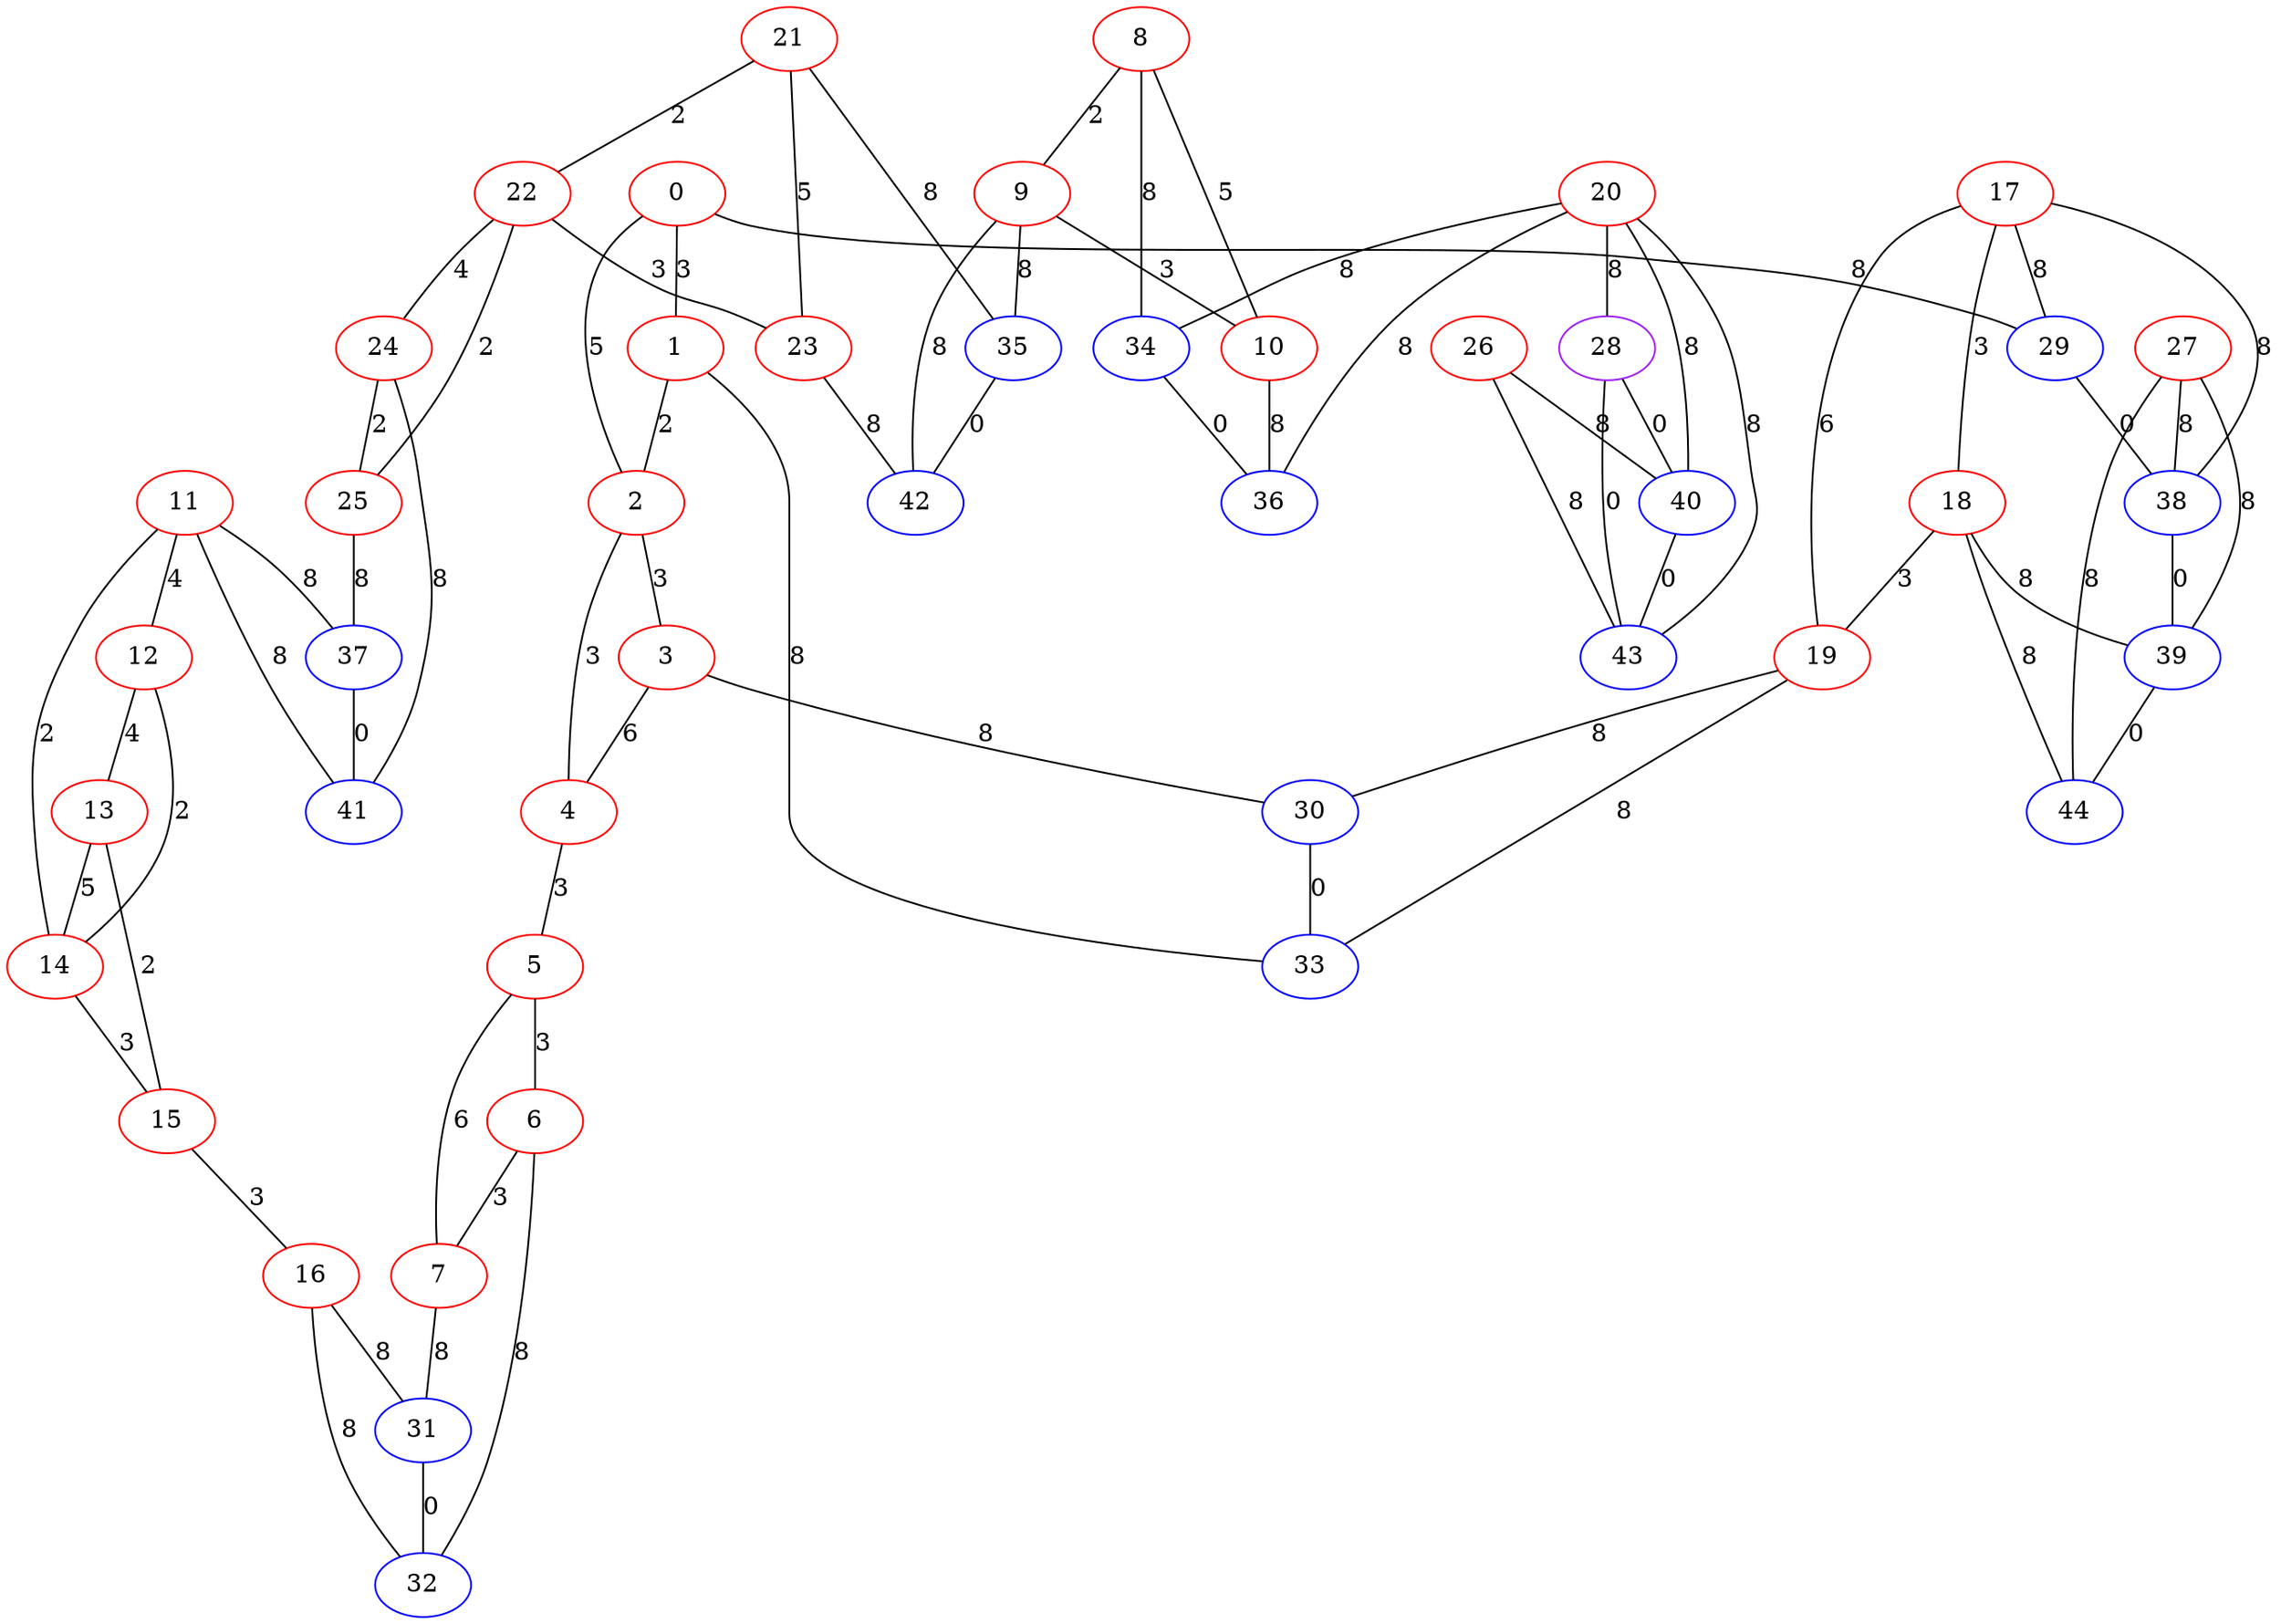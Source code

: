 graph "" {
0 [color=red, weight=1];
1 [color=red, weight=1];
2 [color=red, weight=1];
3 [color=red, weight=1];
4 [color=red, weight=1];
5 [color=red, weight=1];
6 [color=red, weight=1];
7 [color=red, weight=1];
8 [color=red, weight=1];
9 [color=red, weight=1];
10 [color=red, weight=1];
11 [color=red, weight=1];
12 [color=red, weight=1];
13 [color=red, weight=1];
14 [color=red, weight=1];
15 [color=red, weight=1];
16 [color=red, weight=1];
17 [color=red, weight=1];
18 [color=red, weight=1];
19 [color=red, weight=1];
20 [color=red, weight=1];
21 [color=red, weight=1];
22 [color=red, weight=1];
23 [color=red, weight=1];
24 [color=red, weight=1];
25 [color=red, weight=1];
26 [color=red, weight=1];
27 [color=red, weight=1];
28 [color=purple, weight=4];
29 [color=blue, weight=3];
30 [color=blue, weight=3];
31 [color=blue, weight=3];
32 [color=blue, weight=3];
33 [color=blue, weight=3];
34 [color=blue, weight=3];
35 [color=blue, weight=3];
36 [color=blue, weight=3];
37 [color=blue, weight=3];
38 [color=blue, weight=3];
39 [color=blue, weight=3];
40 [color=blue, weight=3];
41 [color=blue, weight=3];
42 [color=blue, weight=3];
43 [color=blue, weight=3];
44 [color=blue, weight=3];
0 -- 1  [key=0, label=3];
0 -- 2  [key=0, label=5];
0 -- 29  [key=0, label=8];
1 -- 33  [key=0, label=8];
1 -- 2  [key=0, label=2];
2 -- 3  [key=0, label=3];
2 -- 4  [key=0, label=3];
3 -- 4  [key=0, label=6];
3 -- 30  [key=0, label=8];
4 -- 5  [key=0, label=3];
5 -- 6  [key=0, label=3];
5 -- 7  [key=0, label=6];
6 -- 32  [key=0, label=8];
6 -- 7  [key=0, label=3];
7 -- 31  [key=0, label=8];
8 -- 9  [key=0, label=2];
8 -- 10  [key=0, label=5];
8 -- 34  [key=0, label=8];
9 -- 10  [key=0, label=3];
9 -- 35  [key=0, label=8];
9 -- 42  [key=0, label=8];
10 -- 36  [key=0, label=8];
11 -- 41  [key=0, label=8];
11 -- 12  [key=0, label=4];
11 -- 37  [key=0, label=8];
11 -- 14  [key=0, label=2];
12 -- 13  [key=0, label=4];
12 -- 14  [key=0, label=2];
13 -- 14  [key=0, label=5];
13 -- 15  [key=0, label=2];
14 -- 15  [key=0, label=3];
15 -- 16  [key=0, label=3];
16 -- 32  [key=0, label=8];
16 -- 31  [key=0, label=8];
17 -- 18  [key=0, label=3];
17 -- 19  [key=0, label=6];
17 -- 29  [key=0, label=8];
17 -- 38  [key=0, label=8];
18 -- 19  [key=0, label=3];
18 -- 44  [key=0, label=8];
18 -- 39  [key=0, label=8];
19 -- 30  [key=0, label=8];
19 -- 33  [key=0, label=8];
20 -- 40  [key=0, label=8];
20 -- 36  [key=0, label=8];
20 -- 34  [key=0, label=8];
20 -- 43  [key=0, label=8];
20 -- 28  [key=0, label=8];
21 -- 35  [key=0, label=8];
21 -- 22  [key=0, label=2];
21 -- 23  [key=0, label=5];
22 -- 24  [key=0, label=4];
22 -- 25  [key=0, label=2];
22 -- 23  [key=0, label=3];
23 -- 42  [key=0, label=8];
24 -- 25  [key=0, label=2];
24 -- 41  [key=0, label=8];
25 -- 37  [key=0, label=8];
26 -- 40  [key=0, label=8];
26 -- 43  [key=0, label=8];
27 -- 44  [key=0, label=8];
27 -- 38  [key=0, label=8];
27 -- 39  [key=0, label=8];
28 -- 40  [key=0, label=0];
28 -- 43  [key=0, label=0];
29 -- 38  [key=0, label=0];
30 -- 33  [key=0, label=0];
31 -- 32  [key=0, label=0];
34 -- 36  [key=0, label=0];
35 -- 42  [key=0, label=0];
37 -- 41  [key=0, label=0];
38 -- 39  [key=0, label=0];
39 -- 44  [key=0, label=0];
40 -- 43  [key=0, label=0];
}

